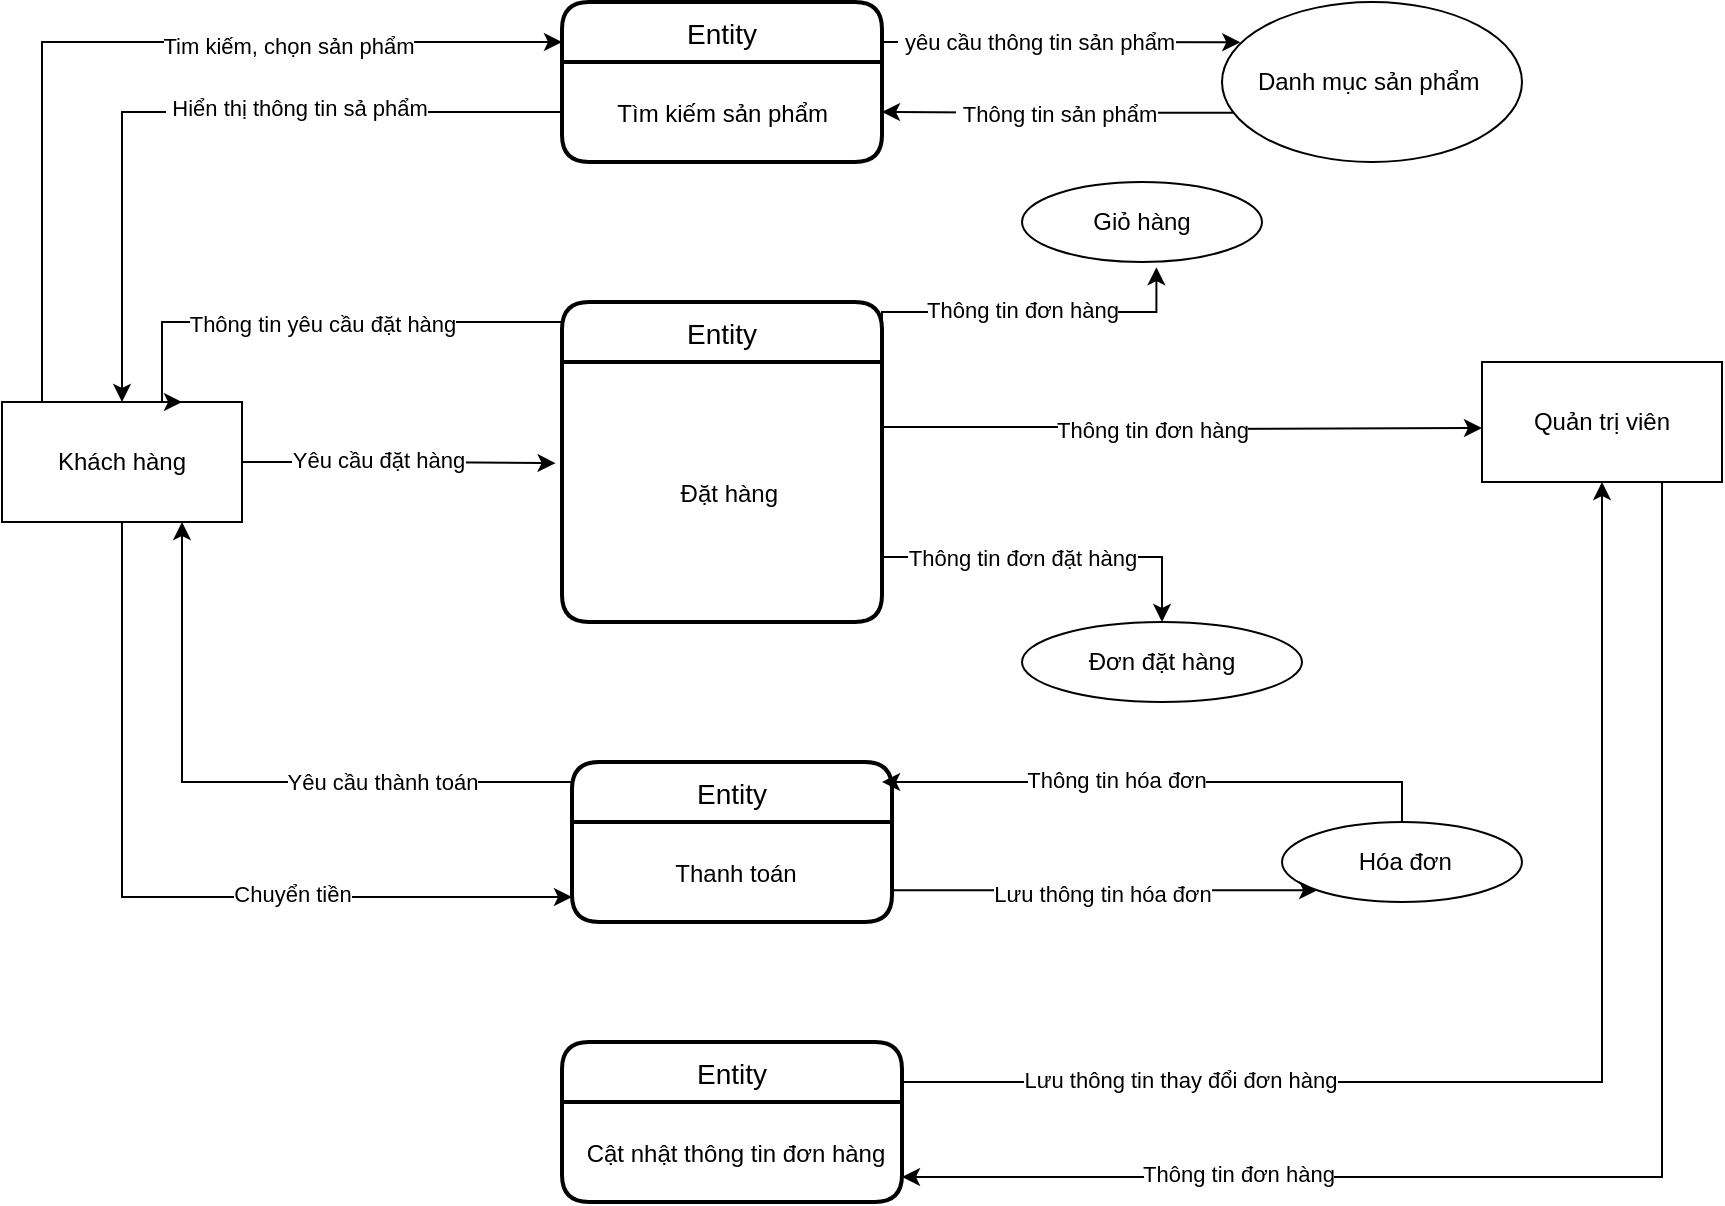 <mxfile version="20.5.1" type="device"><diagram id="PiHzV8W91Smwz4bglOlJ" name="Trang-1"><mxGraphModel dx="1038" dy="571" grid="1" gridSize="10" guides="1" tooltips="1" connect="1" arrows="1" fold="1" page="1" pageScale="1" pageWidth="827" pageHeight="1169" math="0" shadow="0"><root><mxCell id="0"/><mxCell id="1" parent="0"/><mxCell id="uuRvgWnm1JwJvYAP_fhb-12" style="edgeStyle=orthogonalEdgeStyle;rounded=0;orthogonalLoop=1;jettySize=auto;html=1;entryX=0;entryY=0.25;entryDx=0;entryDy=0;" edge="1" parent="1" source="uuRvgWnm1JwJvYAP_fhb-1" target="uuRvgWnm1JwJvYAP_fhb-2"><mxGeometry relative="1" as="geometry"><Array as="points"><mxPoint x="410" y="110"/></Array></mxGeometry></mxCell><mxCell id="uuRvgWnm1JwJvYAP_fhb-16" value="Tim kiếm, chọn sản phẩm" style="edgeLabel;html=1;align=center;verticalAlign=middle;resizable=0;points=[];" vertex="1" connectable="0" parent="uuRvgWnm1JwJvYAP_fhb-12"><mxGeometry x="0.303" y="-2" relative="1" as="geometry"><mxPoint x="16" as="offset"/></mxGeometry></mxCell><mxCell id="uuRvgWnm1JwJvYAP_fhb-26" style="edgeStyle=orthogonalEdgeStyle;rounded=0;orthogonalLoop=1;jettySize=auto;html=1;exitX=1;exitY=0.5;exitDx=0;exitDy=0;entryX=-0.02;entryY=0.389;entryDx=0;entryDy=0;entryPerimeter=0;" edge="1" parent="1" source="uuRvgWnm1JwJvYAP_fhb-1" target="uuRvgWnm1JwJvYAP_fhb-6"><mxGeometry relative="1" as="geometry"/></mxCell><mxCell id="uuRvgWnm1JwJvYAP_fhb-27" value="Yêu cầu đặt hàng" style="edgeLabel;html=1;align=center;verticalAlign=middle;resizable=0;points=[];" vertex="1" connectable="0" parent="uuRvgWnm1JwJvYAP_fhb-26"><mxGeometry x="-0.133" y="1" relative="1" as="geometry"><mxPoint as="offset"/></mxGeometry></mxCell><mxCell id="uuRvgWnm1JwJvYAP_fhb-39" style="edgeStyle=orthogonalEdgeStyle;rounded=0;orthogonalLoop=1;jettySize=auto;html=1;exitX=0.5;exitY=1;exitDx=0;exitDy=0;entryX=0;entryY=0.75;entryDx=0;entryDy=0;" edge="1" parent="1" source="uuRvgWnm1JwJvYAP_fhb-1" target="uuRvgWnm1JwJvYAP_fhb-8"><mxGeometry relative="1" as="geometry"/></mxCell><mxCell id="uuRvgWnm1JwJvYAP_fhb-41" value="Chuyển tiền" style="edgeLabel;html=1;align=center;verticalAlign=middle;resizable=0;points=[];" vertex="1" connectable="0" parent="uuRvgWnm1JwJvYAP_fhb-39"><mxGeometry x="0.319" y="2" relative="1" as="geometry"><mxPoint as="offset"/></mxGeometry></mxCell><mxCell id="uuRvgWnm1JwJvYAP_fhb-1" value="Khách hàng" style="rounded=0;whiteSpace=wrap;html=1;" vertex="1" parent="1"><mxGeometry x="390" y="290" width="120" height="60" as="geometry"/></mxCell><mxCell id="uuRvgWnm1JwJvYAP_fhb-19" style="edgeStyle=orthogonalEdgeStyle;rounded=0;orthogonalLoop=1;jettySize=auto;html=1;exitX=1;exitY=0.25;exitDx=0;exitDy=0;entryX=0.061;entryY=0.252;entryDx=0;entryDy=0;entryPerimeter=0;" edge="1" parent="1" source="uuRvgWnm1JwJvYAP_fhb-2" target="uuRvgWnm1JwJvYAP_fhb-17"><mxGeometry relative="1" as="geometry"/></mxCell><mxCell id="uuRvgWnm1JwJvYAP_fhb-20" value="&amp;nbsp;yêu cầu thông tin sản phẩm" style="edgeLabel;html=1;align=center;verticalAlign=middle;resizable=0;points=[];" vertex="1" connectable="0" parent="uuRvgWnm1JwJvYAP_fhb-19"><mxGeometry x="-0.313" relative="1" as="geometry"><mxPoint x="15" as="offset"/></mxGeometry></mxCell><mxCell id="uuRvgWnm1JwJvYAP_fhb-2" value="Entity" style="swimlane;childLayout=stackLayout;horizontal=1;startSize=30;horizontalStack=0;rounded=1;fontSize=14;fontStyle=0;strokeWidth=2;resizeParent=0;resizeLast=1;shadow=0;dashed=0;align=center;verticalAlign=middle;" vertex="1" parent="1"><mxGeometry x="670" y="90" width="160" height="80" as="geometry"/></mxCell><mxCell id="uuRvgWnm1JwJvYAP_fhb-3" value="Tìm kiếm sản phẩm " style="align=center;strokeColor=none;fillColor=none;spacingLeft=4;fontSize=12;verticalAlign=middle;resizable=0;rotatable=0;part=1;" vertex="1" parent="uuRvgWnm1JwJvYAP_fhb-2"><mxGeometry y="30" width="160" height="50" as="geometry"/></mxCell><mxCell id="uuRvgWnm1JwJvYAP_fhb-24" style="edgeStyle=orthogonalEdgeStyle;rounded=0;orthogonalLoop=1;jettySize=auto;html=1;exitX=0;exitY=0.25;exitDx=0;exitDy=0;entryX=0.75;entryY=0;entryDx=0;entryDy=0;" edge="1" parent="1" source="uuRvgWnm1JwJvYAP_fhb-5" target="uuRvgWnm1JwJvYAP_fhb-1"><mxGeometry relative="1" as="geometry"><Array as="points"><mxPoint x="670" y="250"/><mxPoint x="470" y="250"/></Array></mxGeometry></mxCell><mxCell id="uuRvgWnm1JwJvYAP_fhb-25" value="Thông tin yêu cầu đặt hàng" style="edgeLabel;html=1;align=center;verticalAlign=middle;resizable=0;points=[];" vertex="1" connectable="0" parent="uuRvgWnm1JwJvYAP_fhb-24"><mxGeometry x="0.073" y="1" relative="1" as="geometry"><mxPoint as="offset"/></mxGeometry></mxCell><mxCell id="uuRvgWnm1JwJvYAP_fhb-5" value="Entity" style="swimlane;childLayout=stackLayout;horizontal=1;startSize=30;horizontalStack=0;rounded=1;fontSize=14;fontStyle=0;strokeWidth=2;resizeParent=0;resizeLast=1;shadow=0;dashed=0;align=center;verticalAlign=middle;" vertex="1" parent="1"><mxGeometry x="670" y="240" width="160" height="160" as="geometry"/></mxCell><mxCell id="uuRvgWnm1JwJvYAP_fhb-6" value=" Đặt hàng" style="align=center;strokeColor=none;fillColor=none;spacingLeft=4;fontSize=12;verticalAlign=middle;resizable=0;rotatable=0;part=1;" vertex="1" parent="uuRvgWnm1JwJvYAP_fhb-5"><mxGeometry y="30" width="160" height="130" as="geometry"/></mxCell><mxCell id="uuRvgWnm1JwJvYAP_fhb-7" value="Entity" style="swimlane;childLayout=stackLayout;horizontal=1;startSize=30;horizontalStack=0;rounded=1;fontSize=14;fontStyle=0;strokeWidth=2;resizeParent=0;resizeLast=1;shadow=0;dashed=0;align=center;verticalAlign=middle;" vertex="1" parent="1"><mxGeometry x="675" y="470" width="160" height="80" as="geometry"/></mxCell><mxCell id="uuRvgWnm1JwJvYAP_fhb-8" value="Thanh toán" style="align=center;strokeColor=none;fillColor=none;spacingLeft=4;fontSize=12;verticalAlign=middle;resizable=0;rotatable=0;part=1;" vertex="1" parent="uuRvgWnm1JwJvYAP_fhb-7"><mxGeometry y="30" width="160" height="50" as="geometry"/></mxCell><mxCell id="uuRvgWnm1JwJvYAP_fhb-9" value="Entity" style="swimlane;childLayout=stackLayout;horizontal=1;startSize=30;horizontalStack=0;rounded=1;fontSize=14;fontStyle=0;strokeWidth=2;resizeParent=0;resizeLast=1;shadow=0;dashed=0;align=center;verticalAlign=middle;" vertex="1" parent="1"><mxGeometry x="670" y="610" width="170" height="80" as="geometry"/></mxCell><mxCell id="uuRvgWnm1JwJvYAP_fhb-10" value="Cật nhật thông tin đơn hàng" style="align=center;strokeColor=none;fillColor=none;spacingLeft=4;fontSize=12;verticalAlign=middle;resizable=0;rotatable=0;part=1;" vertex="1" parent="uuRvgWnm1JwJvYAP_fhb-9"><mxGeometry y="30" width="170" height="50" as="geometry"/></mxCell><mxCell id="uuRvgWnm1JwJvYAP_fhb-13" style="edgeStyle=orthogonalEdgeStyle;rounded=0;orthogonalLoop=1;jettySize=auto;html=1;" edge="1" parent="1" source="uuRvgWnm1JwJvYAP_fhb-3" target="uuRvgWnm1JwJvYAP_fhb-1"><mxGeometry relative="1" as="geometry"/></mxCell><mxCell id="uuRvgWnm1JwJvYAP_fhb-15" value="&amp;nbsp;Hiển thị thông tin sả phẩm" style="edgeLabel;html=1;align=center;verticalAlign=middle;resizable=0;points=[];" vertex="1" connectable="0" parent="uuRvgWnm1JwJvYAP_fhb-13"><mxGeometry x="-0.271" y="-2" relative="1" as="geometry"><mxPoint as="offset"/></mxGeometry></mxCell><mxCell id="uuRvgWnm1JwJvYAP_fhb-21" style="edgeStyle=orthogonalEdgeStyle;rounded=0;orthogonalLoop=1;jettySize=auto;html=1;entryX=1;entryY=0.5;entryDx=0;entryDy=0;exitX=0.045;exitY=0.692;exitDx=0;exitDy=0;exitPerimeter=0;" edge="1" parent="1" source="uuRvgWnm1JwJvYAP_fhb-17" target="uuRvgWnm1JwJvYAP_fhb-3"><mxGeometry relative="1" as="geometry"/></mxCell><mxCell id="uuRvgWnm1JwJvYAP_fhb-22" value="&amp;nbsp;Thông tin sản phẩm" style="edgeLabel;html=1;align=center;verticalAlign=middle;resizable=0;points=[];" vertex="1" connectable="0" parent="uuRvgWnm1JwJvYAP_fhb-21"><mxGeometry x="0.173" y="1" relative="1" as="geometry"><mxPoint x="14" as="offset"/></mxGeometry></mxCell><mxCell id="uuRvgWnm1JwJvYAP_fhb-17" value="Danh mục sản phẩm&amp;nbsp;" style="ellipse;whiteSpace=wrap;html=1;fillColor=#FFFFFF;" vertex="1" parent="1"><mxGeometry x="1000" y="90" width="150" height="80" as="geometry"/></mxCell><mxCell id="uuRvgWnm1JwJvYAP_fhb-28" value="Giỏ hàng" style="ellipse;whiteSpace=wrap;html=1;" vertex="1" parent="1"><mxGeometry x="900" y="180" width="120" height="40" as="geometry"/></mxCell><mxCell id="uuRvgWnm1JwJvYAP_fhb-29" value="Đơn đặt hàng" style="ellipse;whiteSpace=wrap;html=1;" vertex="1" parent="1"><mxGeometry x="900" y="400" width="140" height="40" as="geometry"/></mxCell><mxCell id="uuRvgWnm1JwJvYAP_fhb-49" style="edgeStyle=orthogonalEdgeStyle;rounded=0;orthogonalLoop=1;jettySize=auto;html=1;exitX=0.75;exitY=1;exitDx=0;exitDy=0;entryX=1;entryY=0.75;entryDx=0;entryDy=0;" edge="1" parent="1" source="uuRvgWnm1JwJvYAP_fhb-30" target="uuRvgWnm1JwJvYAP_fhb-10"><mxGeometry relative="1" as="geometry"/></mxCell><mxCell id="uuRvgWnm1JwJvYAP_fhb-52" value="Thông tin đơn hàng" style="edgeLabel;html=1;align=center;verticalAlign=middle;resizable=0;points=[];" vertex="1" connectable="0" parent="uuRvgWnm1JwJvYAP_fhb-49"><mxGeometry x="0.539" y="-2" relative="1" as="geometry"><mxPoint as="offset"/></mxGeometry></mxCell><mxCell id="uuRvgWnm1JwJvYAP_fhb-30" value="Quản trị viên" style="rounded=0;whiteSpace=wrap;html=1;" vertex="1" parent="1"><mxGeometry x="1130" y="270" width="120" height="60" as="geometry"/></mxCell><mxCell id="uuRvgWnm1JwJvYAP_fhb-31" style="edgeStyle=orthogonalEdgeStyle;rounded=0;orthogonalLoop=1;jettySize=auto;html=1;exitX=1;exitY=0;exitDx=0;exitDy=0;entryX=0.56;entryY=1.065;entryDx=0;entryDy=0;entryPerimeter=0;" edge="1" parent="1" source="uuRvgWnm1JwJvYAP_fhb-6" target="uuRvgWnm1JwJvYAP_fhb-28"><mxGeometry relative="1" as="geometry"/></mxCell><mxCell id="uuRvgWnm1JwJvYAP_fhb-32" value="Thông tin đơn hàng" style="edgeLabel;html=1;align=center;verticalAlign=middle;resizable=0;points=[];" vertex="1" connectable="0" parent="uuRvgWnm1JwJvYAP_fhb-31"><mxGeometry x="-0.192" y="1" relative="1" as="geometry"><mxPoint x="20" as="offset"/></mxGeometry></mxCell><mxCell id="uuRvgWnm1JwJvYAP_fhb-33" style="edgeStyle=orthogonalEdgeStyle;rounded=0;orthogonalLoop=1;jettySize=auto;html=1;exitX=1;exitY=0.75;exitDx=0;exitDy=0;entryX=0.5;entryY=0;entryDx=0;entryDy=0;" edge="1" parent="1" source="uuRvgWnm1JwJvYAP_fhb-6" target="uuRvgWnm1JwJvYAP_fhb-29"><mxGeometry relative="1" as="geometry"/></mxCell><mxCell id="uuRvgWnm1JwJvYAP_fhb-34" value="Thông tin đơn đặt hàng" style="edgeLabel;html=1;align=center;verticalAlign=middle;resizable=0;points=[];" vertex="1" connectable="0" parent="uuRvgWnm1JwJvYAP_fhb-33"><mxGeometry x="-0.332" relative="1" as="geometry"><mxPoint x="12" as="offset"/></mxGeometry></mxCell><mxCell id="uuRvgWnm1JwJvYAP_fhb-35" style="edgeStyle=orthogonalEdgeStyle;rounded=0;orthogonalLoop=1;jettySize=auto;html=1;exitX=1;exitY=0.25;exitDx=0;exitDy=0;" edge="1" parent="1" source="uuRvgWnm1JwJvYAP_fhb-6"><mxGeometry relative="1" as="geometry"><mxPoint x="1130" y="303" as="targetPoint"/></mxGeometry></mxCell><mxCell id="uuRvgWnm1JwJvYAP_fhb-36" value="Thông tin đơn hàng" style="edgeLabel;html=1;align=center;verticalAlign=middle;resizable=0;points=[];" vertex="1" connectable="0" parent="uuRvgWnm1JwJvYAP_fhb-35"><mxGeometry x="-0.104" y="-1" relative="1" as="geometry"><mxPoint as="offset"/></mxGeometry></mxCell><mxCell id="uuRvgWnm1JwJvYAP_fhb-37" style="edgeStyle=orthogonalEdgeStyle;rounded=0;orthogonalLoop=1;jettySize=auto;html=1;exitX=0;exitY=0;exitDx=0;exitDy=0;entryX=0.75;entryY=1;entryDx=0;entryDy=0;" edge="1" parent="1" source="uuRvgWnm1JwJvYAP_fhb-8" target="uuRvgWnm1JwJvYAP_fhb-1"><mxGeometry relative="1" as="geometry"><Array as="points"><mxPoint x="675" y="480"/><mxPoint x="480" y="480"/></Array></mxGeometry></mxCell><mxCell id="uuRvgWnm1JwJvYAP_fhb-40" value="Yêu cầu thành toán" style="edgeLabel;html=1;align=center;verticalAlign=middle;resizable=0;points=[];" vertex="1" connectable="0" parent="uuRvgWnm1JwJvYAP_fhb-37"><mxGeometry x="0.057" y="-2" relative="1" as="geometry"><mxPoint x="67" y="2" as="offset"/></mxGeometry></mxCell><mxCell id="uuRvgWnm1JwJvYAP_fhb-46" style="edgeStyle=orthogonalEdgeStyle;rounded=0;orthogonalLoop=1;jettySize=auto;html=1;exitX=0.5;exitY=0;exitDx=0;exitDy=0;entryX=0.969;entryY=0.125;entryDx=0;entryDy=0;entryPerimeter=0;" edge="1" parent="1" source="uuRvgWnm1JwJvYAP_fhb-42" target="uuRvgWnm1JwJvYAP_fhb-7"><mxGeometry relative="1" as="geometry"/></mxCell><mxCell id="uuRvgWnm1JwJvYAP_fhb-47" value="Thông tin hóa đơn" style="edgeLabel;html=1;align=center;verticalAlign=middle;resizable=0;points=[];" vertex="1" connectable="0" parent="uuRvgWnm1JwJvYAP_fhb-46"><mxGeometry x="0.167" y="-1" relative="1" as="geometry"><mxPoint as="offset"/></mxGeometry></mxCell><mxCell id="uuRvgWnm1JwJvYAP_fhb-42" value="&amp;nbsp;Hóa đơn" style="ellipse;whiteSpace=wrap;html=1;" vertex="1" parent="1"><mxGeometry x="1030" y="500" width="120" height="40" as="geometry"/></mxCell><mxCell id="uuRvgWnm1JwJvYAP_fhb-44" style="edgeStyle=orthogonalEdgeStyle;rounded=0;orthogonalLoop=1;jettySize=auto;html=1;exitX=1;exitY=0.75;exitDx=0;exitDy=0;entryX=0;entryY=1;entryDx=0;entryDy=0;" edge="1" parent="1" source="uuRvgWnm1JwJvYAP_fhb-8" target="uuRvgWnm1JwJvYAP_fhb-42"><mxGeometry relative="1" as="geometry"><Array as="points"><mxPoint x="835" y="534"/></Array></mxGeometry></mxCell><mxCell id="uuRvgWnm1JwJvYAP_fhb-48" value="Lưu thông tin hóa đơn" style="edgeLabel;html=1;align=center;verticalAlign=middle;resizable=0;points=[];" vertex="1" connectable="0" parent="uuRvgWnm1JwJvYAP_fhb-44"><mxGeometry x="-0.194" y="-2" relative="1" as="geometry"><mxPoint x="21" as="offset"/></mxGeometry></mxCell><mxCell id="uuRvgWnm1JwJvYAP_fhb-50" style="edgeStyle=orthogonalEdgeStyle;rounded=0;orthogonalLoop=1;jettySize=auto;html=1;exitX=1;exitY=0;exitDx=0;exitDy=0;entryX=0.5;entryY=1;entryDx=0;entryDy=0;" edge="1" parent="1" source="uuRvgWnm1JwJvYAP_fhb-10" target="uuRvgWnm1JwJvYAP_fhb-30"><mxGeometry relative="1" as="geometry"><Array as="points"><mxPoint x="840" y="630"/><mxPoint x="1190" y="630"/></Array></mxGeometry></mxCell><mxCell id="uuRvgWnm1JwJvYAP_fhb-51" value="Lưu thông tin thay đổi đơn hàng" style="edgeLabel;html=1;align=center;verticalAlign=middle;resizable=0;points=[];" vertex="1" connectable="0" parent="uuRvgWnm1JwJvYAP_fhb-50"><mxGeometry x="-0.55" y="1" relative="1" as="geometry"><mxPoint as="offset"/></mxGeometry></mxCell></root></mxGraphModel></diagram></mxfile>